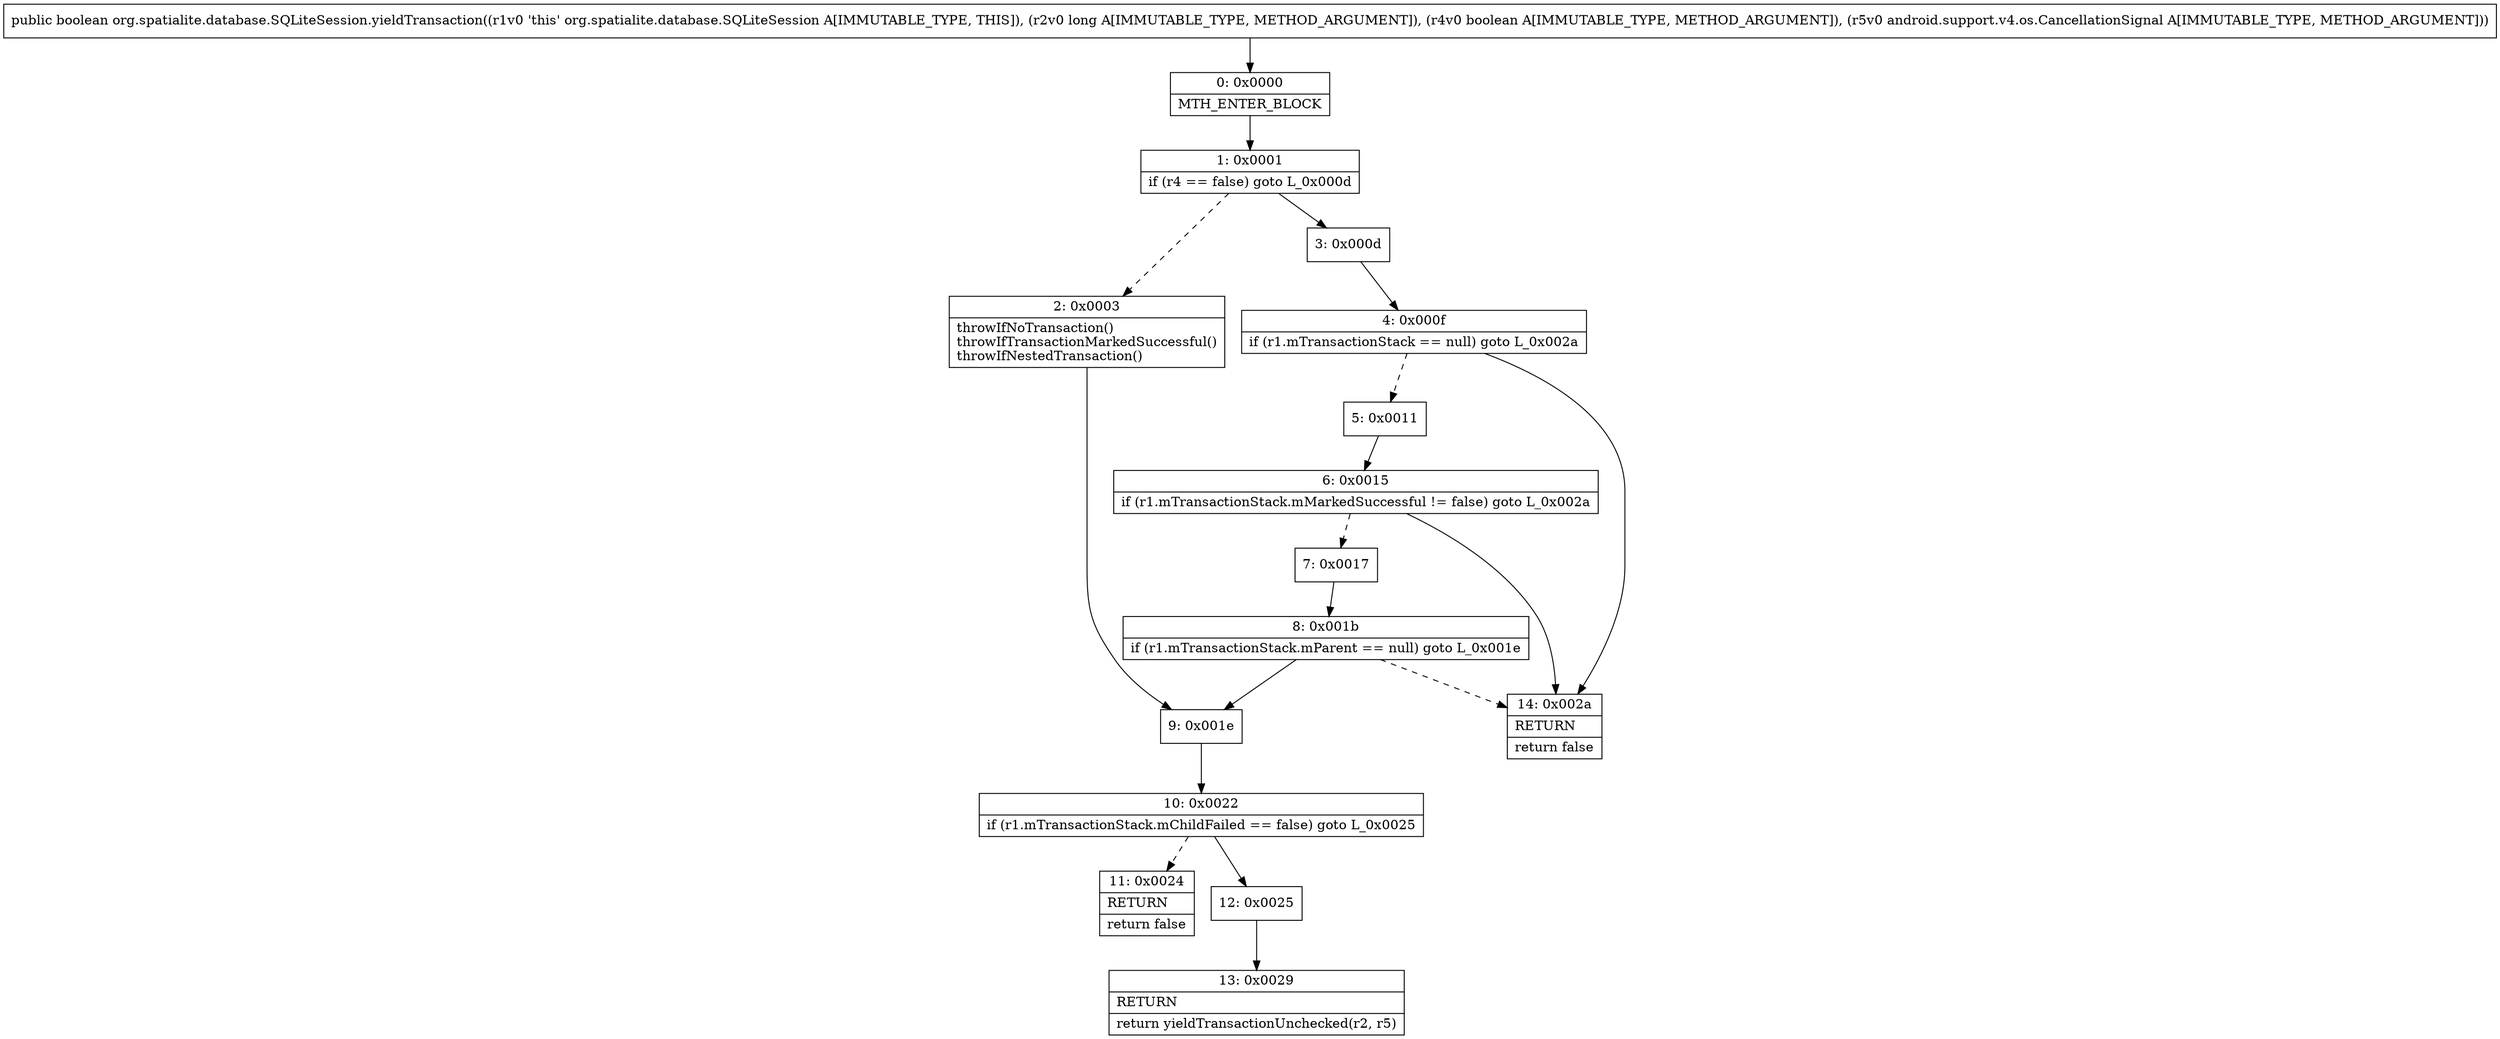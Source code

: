 digraph "CFG fororg.spatialite.database.SQLiteSession.yieldTransaction(JZLandroid\/support\/v4\/os\/CancellationSignal;)Z" {
Node_0 [shape=record,label="{0\:\ 0x0000|MTH_ENTER_BLOCK\l}"];
Node_1 [shape=record,label="{1\:\ 0x0001|if (r4 == false) goto L_0x000d\l}"];
Node_2 [shape=record,label="{2\:\ 0x0003|throwIfNoTransaction()\lthrowIfTransactionMarkedSuccessful()\lthrowIfNestedTransaction()\l}"];
Node_3 [shape=record,label="{3\:\ 0x000d}"];
Node_4 [shape=record,label="{4\:\ 0x000f|if (r1.mTransactionStack == null) goto L_0x002a\l}"];
Node_5 [shape=record,label="{5\:\ 0x0011}"];
Node_6 [shape=record,label="{6\:\ 0x0015|if (r1.mTransactionStack.mMarkedSuccessful != false) goto L_0x002a\l}"];
Node_7 [shape=record,label="{7\:\ 0x0017}"];
Node_8 [shape=record,label="{8\:\ 0x001b|if (r1.mTransactionStack.mParent == null) goto L_0x001e\l}"];
Node_9 [shape=record,label="{9\:\ 0x001e}"];
Node_10 [shape=record,label="{10\:\ 0x0022|if (r1.mTransactionStack.mChildFailed == false) goto L_0x0025\l}"];
Node_11 [shape=record,label="{11\:\ 0x0024|RETURN\l|return false\l}"];
Node_12 [shape=record,label="{12\:\ 0x0025}"];
Node_13 [shape=record,label="{13\:\ 0x0029|RETURN\l|return yieldTransactionUnchecked(r2, r5)\l}"];
Node_14 [shape=record,label="{14\:\ 0x002a|RETURN\l|return false\l}"];
MethodNode[shape=record,label="{public boolean org.spatialite.database.SQLiteSession.yieldTransaction((r1v0 'this' org.spatialite.database.SQLiteSession A[IMMUTABLE_TYPE, THIS]), (r2v0 long A[IMMUTABLE_TYPE, METHOD_ARGUMENT]), (r4v0 boolean A[IMMUTABLE_TYPE, METHOD_ARGUMENT]), (r5v0 android.support.v4.os.CancellationSignal A[IMMUTABLE_TYPE, METHOD_ARGUMENT])) }"];
MethodNode -> Node_0;
Node_0 -> Node_1;
Node_1 -> Node_2[style=dashed];
Node_1 -> Node_3;
Node_2 -> Node_9;
Node_3 -> Node_4;
Node_4 -> Node_5[style=dashed];
Node_4 -> Node_14;
Node_5 -> Node_6;
Node_6 -> Node_7[style=dashed];
Node_6 -> Node_14;
Node_7 -> Node_8;
Node_8 -> Node_9;
Node_8 -> Node_14[style=dashed];
Node_9 -> Node_10;
Node_10 -> Node_11[style=dashed];
Node_10 -> Node_12;
Node_12 -> Node_13;
}

